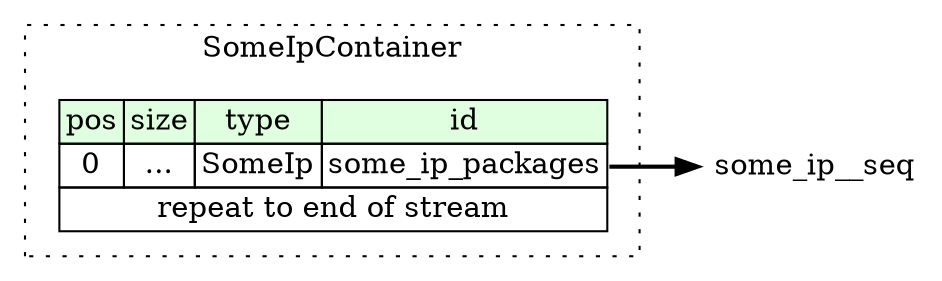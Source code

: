 digraph {
	rankdir=LR;
	node [shape=plaintext];
	subgraph cluster__some_ip_container {
		label="SomeIpContainer";
		graph[style=dotted];

		some_ip_container__seq [label=<<TABLE BORDER="0" CELLBORDER="1" CELLSPACING="0">
			<TR><TD BGCOLOR="#E0FFE0">pos</TD><TD BGCOLOR="#E0FFE0">size</TD><TD BGCOLOR="#E0FFE0">type</TD><TD BGCOLOR="#E0FFE0">id</TD></TR>
			<TR><TD PORT="some_ip_packages_pos">0</TD><TD PORT="some_ip_packages_size">...</TD><TD>SomeIp</TD><TD PORT="some_ip_packages_type">some_ip_packages</TD></TR>
			<TR><TD COLSPAN="4" PORT="some_ip_packages__repeat">repeat to end of stream</TD></TR>
		</TABLE>>];
	}
	some_ip_container__seq:some_ip_packages_type -> some_ip__seq [style=bold];
}
